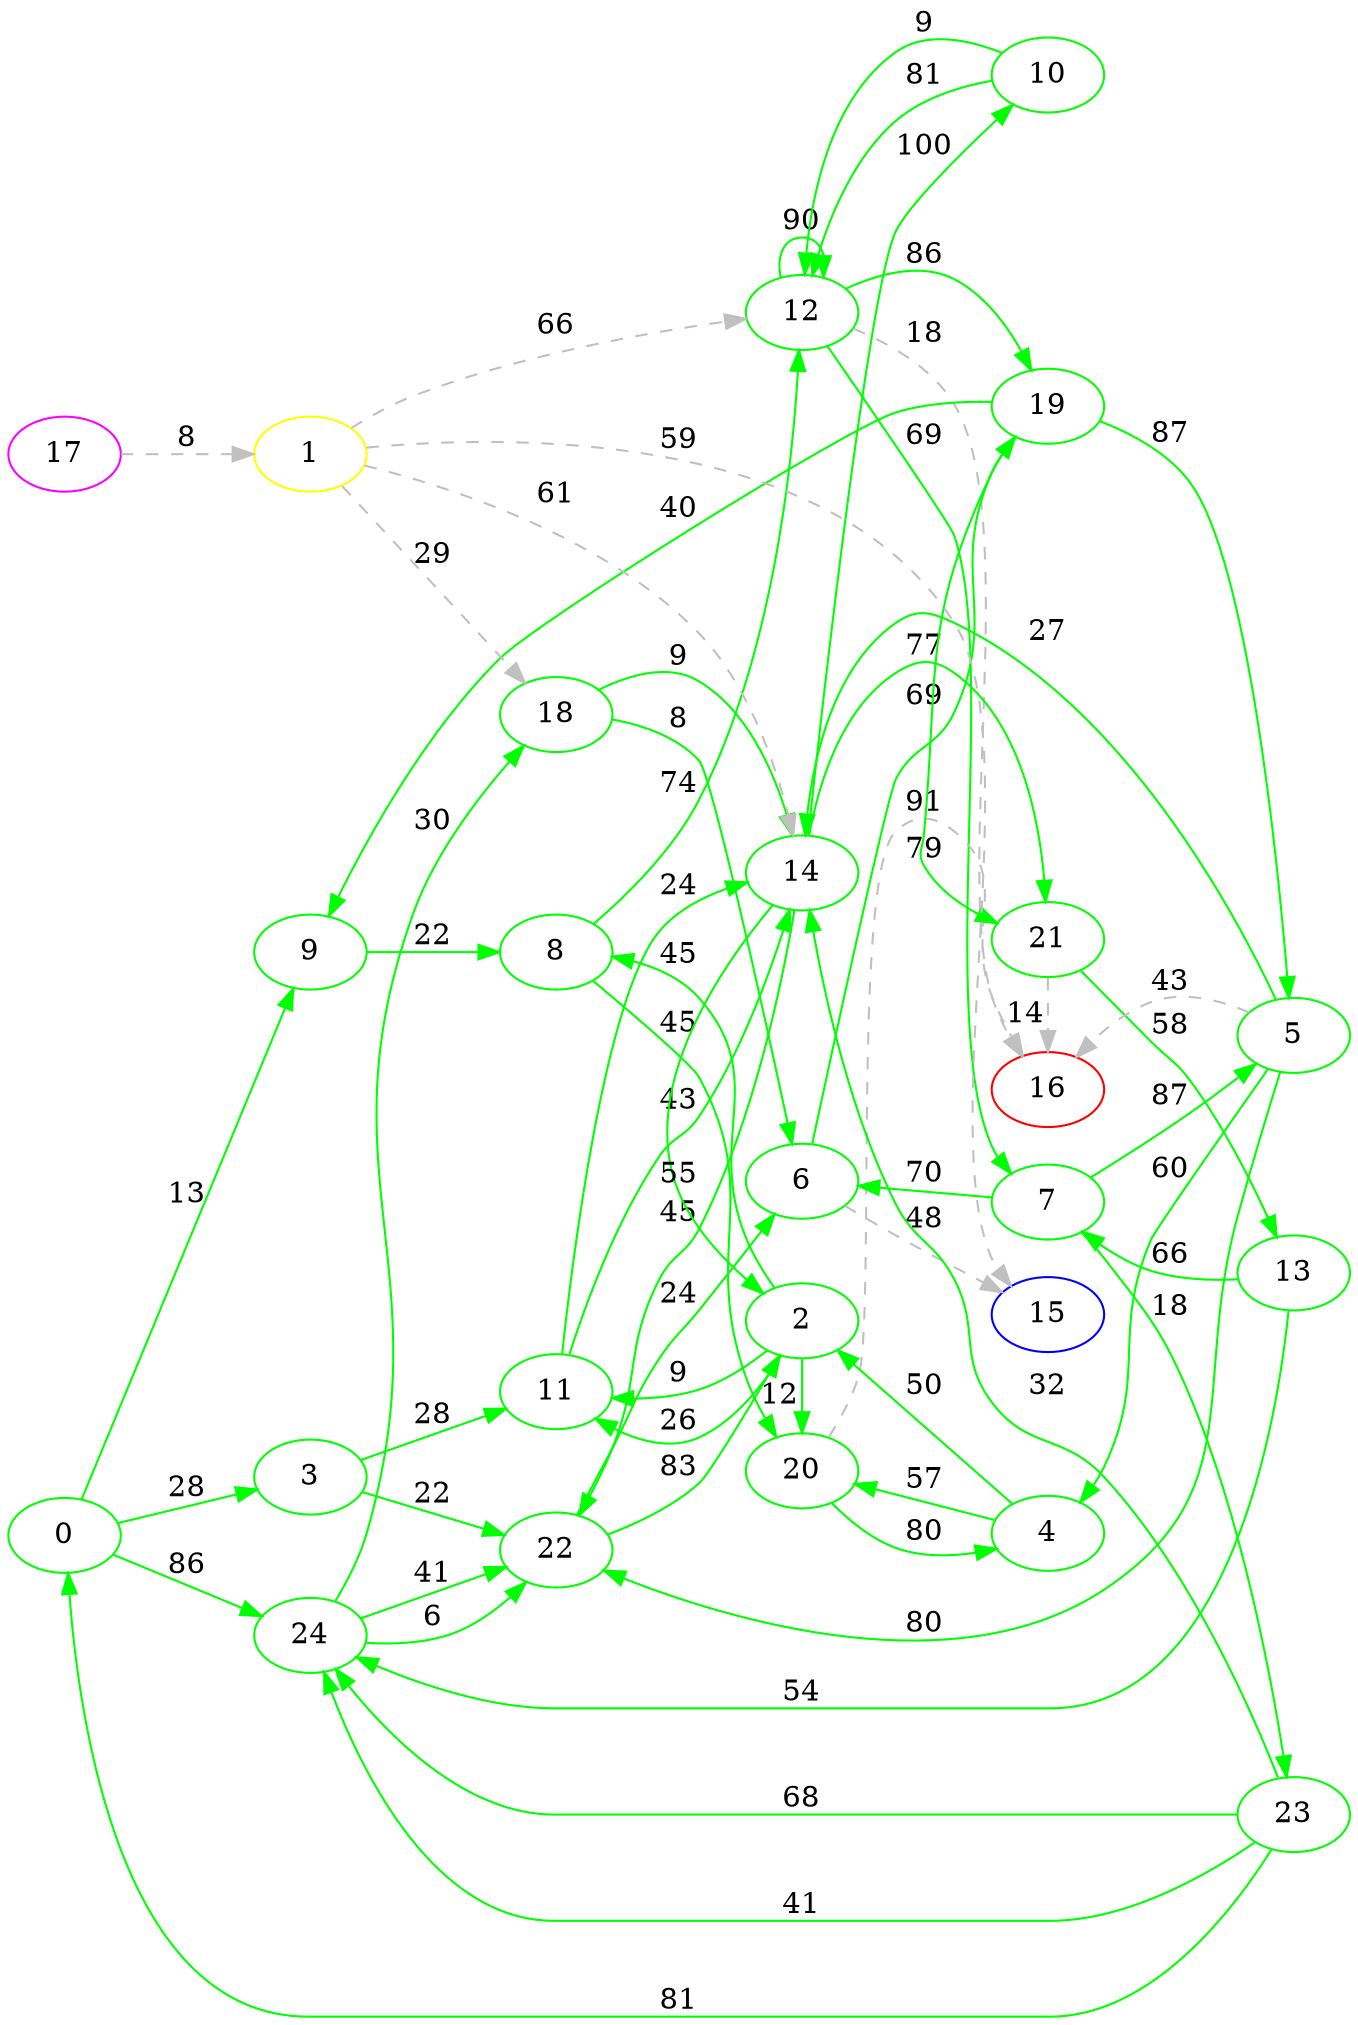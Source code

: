 digraph G {
ranksep = "equally";
rankdir = LR;
{rank = same; 0; };
{rank = same; 9; 3; 24; };
{rank = same; 8; 11; 22; 18; };
{rank = same; 12; 20; 14; 6; 2; };
{rank = same; 16; 7; 19; 4; 10; 21; 15; };
{rank = same; 5; 23; 13; };
{rank = same; };
{rank = same; 1; };
{rank = same; };
{rank = same; 17; };
{rank = same; };
16 [color = "red"];
15 [color = "blue"];
3 [color = "green"];
23 [color = "green"];
18 [color = "green"];
4 [color = "green"];
20 [color = "green"];
11 [color = "green"];
2 [color = "green"];
19 [color = "green"];
6 [color = "green"];
22 [color = "green"];
24 [color = "green"];
13 [color = "green"];
21 [color = "green"];
10 [color = "green"];
14 [color = "green"];
5 [color = "green"];
7 [color = "green"];
12 [color = "green"];
8 [color = "green"];
9 [color = "green"];
0 [color = "green"];
1 [color = "yellow"];
17 [color = "magenta"];
0->9[label="13" color = "green"];
0->3[label="28" color = "green"];
0->24[label="86" color = "green"];
9->8[label="22" color = "green"];
3->11[label="28" color = "green"];
3->22[label="22" color = "green"];
24->22[label="6" color = "green"];
24->18[label="30" color = "green"];
24->22[label="41" color = "green"];
8->12[label="74" color = "green"];
8->20[label="45" color = "green"];
11->14[label="24" color = "green"];
11->14[label="43" color = "green"];
22->6[label="24" color = "green"];
22->2[label="83" color = "green"];
18->6[label="8" color = "green"];
18->14[label="9" color = "green"];
12->16[label="18" color = "grey" style = "dashed"];
12->7[label="69" color = "green"];
12->12[label="90" color = "green"];
12->19[label="86" color = "green"];
20->4[label="80" color = "green"];
20->16[label="91" color = "grey" style = "dashed"];
14->10[label="100" color = "green"];
14->21[label="77" color = "green"];
14->2[label="55" color = "green"];
14->22[label="45" color = "green"];
6->19[label="69" color = "green"];
6->15[label="48" color = "grey" style = "dashed"];
2->11[label="9" color = "green"];
2->20[label="12" color = "green"];
2->11[label="26" color = "green"];
2->8[label="45" color = "green"];
16
7->5[label="87" color = "green"];
7->23[label="18" color = "green"];
7->6[label="70" color = "green"];
19->21[label="79" color = "green"];
19->9[label="40" color = "green"];
19->5[label="87" color = "green"];
4->20[label="57" color = "green"];
4->2[label="50" color = "green"];
10->12[label="81" color = "green"];
10->12[label="9" color = "green"];
21->16[label="14" color = "grey" style = "dashed"];
21->13[label="58" color = "green"];
15
5->14[label="27" color = "green"];
5->4[label="60" color = "green"];
5->16[label="43" color = "grey" style = "dashed"];
5->22[label="80" color = "green"];
23->0[label="81" color = "green"];
23->14[label="32" color = "green"];
23->24[label="68" color = "green"];
23->24[label="41" color = "green"];
13->7[label="66" color = "green"];
13->24[label="54" color = "green"];
1->18[label="29" color = "grey" style = "dashed"];
1->15[label="59" color = "grey" style = "dashed"];
1->12[label="66" color = "grey" style = "dashed"];
1->14[label="61" color = "grey" style = "dashed"];
17->1[label="8" color = "grey" style = "dashed"];
}
